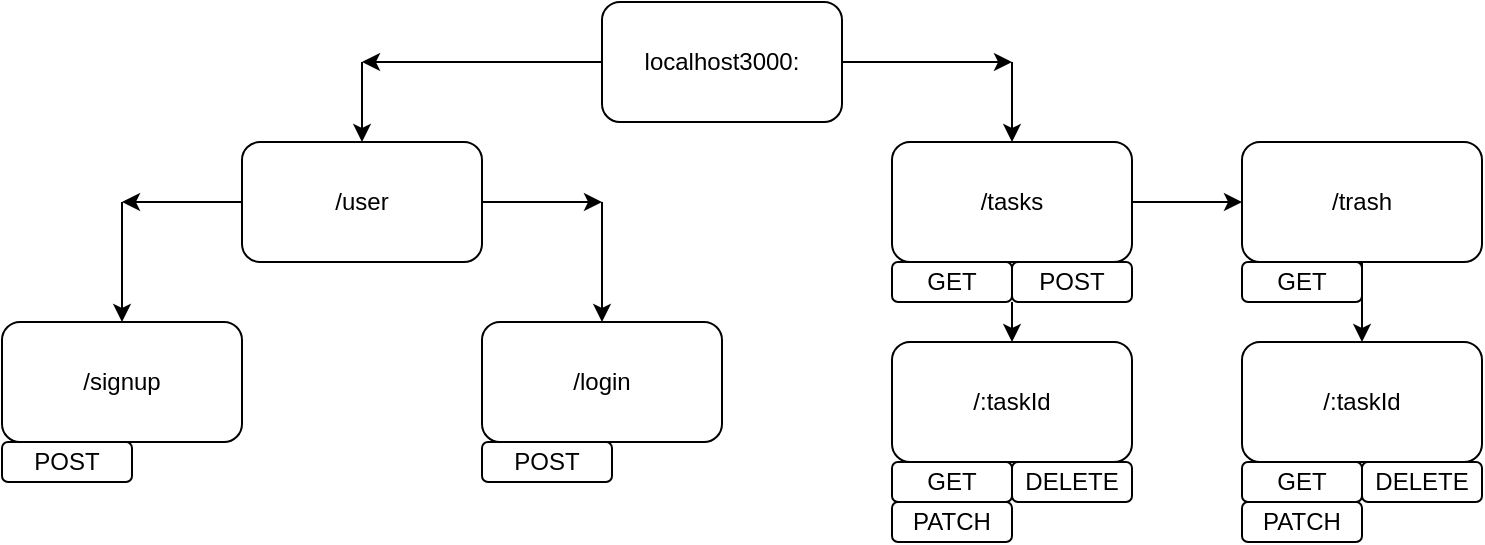 <mxfile>
    <diagram id="UUAY6n6ssNzGgC8z1DjZ" name="Page-1">
        <mxGraphModel dx="662" dy="361" grid="1" gridSize="10" guides="1" tooltips="1" connect="1" arrows="1" fold="1" page="0" pageScale="1" pageWidth="850" pageHeight="1100" background="none" math="0" shadow="0">
            <root>
                <mxCell id="0"/>
                <mxCell id="1" parent="0"/>
                <mxCell id="gU2htmq4c46HI2TYkAU_-2" style="edgeStyle=none;html=1;rounded=1;" parent="1" source="gU2htmq4c46HI2TYkAU_-1" edge="1">
                    <mxGeometry relative="1" as="geometry">
                        <mxPoint x="280" y="60" as="targetPoint"/>
                    </mxGeometry>
                </mxCell>
                <mxCell id="gU2htmq4c46HI2TYkAU_-1" value="localhost3000:" style="rounded=1;whiteSpace=wrap;html=1;" parent="1" vertex="1">
                    <mxGeometry x="400" y="30" width="120" height="60" as="geometry"/>
                </mxCell>
                <mxCell id="gU2htmq4c46HI2TYkAU_-3" value="" style="endArrow=classic;html=1;rounded=1;" parent="1" edge="1">
                    <mxGeometry width="50" height="50" relative="1" as="geometry">
                        <mxPoint x="280" y="60" as="sourcePoint"/>
                        <mxPoint x="280" y="100" as="targetPoint"/>
                    </mxGeometry>
                </mxCell>
                <mxCell id="gU2htmq4c46HI2TYkAU_-5" style="edgeStyle=none;html=1;exitX=1;exitY=0.5;exitDx=0;exitDy=0;rounded=1;" parent="1" source="gU2htmq4c46HI2TYkAU_-4" edge="1">
                    <mxGeometry relative="1" as="geometry">
                        <mxPoint x="400" y="130" as="targetPoint"/>
                    </mxGeometry>
                </mxCell>
                <mxCell id="gU2htmq4c46HI2TYkAU_-4" value="/user" style="rounded=1;whiteSpace=wrap;html=1;" parent="1" vertex="1">
                    <mxGeometry x="220" y="100" width="120" height="60" as="geometry"/>
                </mxCell>
                <mxCell id="gU2htmq4c46HI2TYkAU_-6" value="/login" style="rounded=1;whiteSpace=wrap;html=1;" parent="1" vertex="1">
                    <mxGeometry x="340" y="190" width="120" height="60" as="geometry"/>
                </mxCell>
                <mxCell id="gU2htmq4c46HI2TYkAU_-7" value="" style="endArrow=classic;html=1;entryX=0.5;entryY=0;entryDx=0;entryDy=0;rounded=1;" parent="1" target="gU2htmq4c46HI2TYkAU_-6" edge="1">
                    <mxGeometry width="50" height="50" relative="1" as="geometry">
                        <mxPoint x="400" y="130" as="sourcePoint"/>
                        <mxPoint x="490" y="140" as="targetPoint"/>
                    </mxGeometry>
                </mxCell>
                <mxCell id="gU2htmq4c46HI2TYkAU_-8" style="edgeStyle=none;html=1;exitX=0;exitY=0.5;exitDx=0;exitDy=0;rounded=1;" parent="1" source="gU2htmq4c46HI2TYkAU_-4" edge="1">
                    <mxGeometry relative="1" as="geometry">
                        <mxPoint x="160" y="130" as="targetPoint"/>
                        <mxPoint x="350" y="140" as="sourcePoint"/>
                    </mxGeometry>
                </mxCell>
                <mxCell id="gU2htmq4c46HI2TYkAU_-9" value="" style="endArrow=classic;html=1;entryX=0.5;entryY=0;entryDx=0;entryDy=0;rounded=1;" parent="1" edge="1">
                    <mxGeometry width="50" height="50" relative="1" as="geometry">
                        <mxPoint x="160" y="130" as="sourcePoint"/>
                        <mxPoint x="160" y="190" as="targetPoint"/>
                    </mxGeometry>
                </mxCell>
                <mxCell id="gU2htmq4c46HI2TYkAU_-10" value="/signup" style="rounded=1;whiteSpace=wrap;html=1;" parent="1" vertex="1">
                    <mxGeometry x="100" y="190" width="120" height="60" as="geometry"/>
                </mxCell>
                <mxCell id="gU2htmq4c46HI2TYkAU_-11" value="POST&lt;span style=&quot;color: rgba(0, 0, 0, 0); font-family: monospace; font-size: 0px; text-align: start;&quot;&gt;%3CmxGraphModel%3E%3Croot%3E%3CmxCell%20id%3D%220%22%2F%3E%3CmxCell%20id%3D%221%22%20parent%3D%220%22%2F%3E%3CmxCell%20id%3D%222%22%20value%3D%22%22%20style%3D%22rounded%3D0%3BwhiteSpace%3Dwrap%3Bhtml%3D1%3B%22%20vertex%3D%221%22%20parent%3D%221%22%3E%3CmxGeometry%20x%3D%22220%22%20y%3D%22200%22%20width%3D%22120%22%20height%3D%2260%22%20as%3D%22geometry%22%2F%3E%3C%2FmxCell%3E%3C%2Froot%3E%3C%2FmxGraphModel%3E&lt;/span&gt;" style="rounded=1;whiteSpace=wrap;html=1;" parent="1" vertex="1">
                    <mxGeometry x="100" y="250" width="65" height="20" as="geometry"/>
                </mxCell>
                <mxCell id="gU2htmq4c46HI2TYkAU_-12" value="POST&lt;span style=&quot;color: rgba(0, 0, 0, 0); font-family: monospace; font-size: 0px; text-align: start;&quot;&gt;%3CmxGraphModel%3E%3Croot%3E%3CmxCell%20id%3D%220%22%2F%3E%3CmxCell%20id%3D%221%22%20parent%3D%220%22%2F%3E%3CmxCell%20id%3D%222%22%20value%3D%22%22%20style%3D%22rounded%3D0%3BwhiteSpace%3Dwrap%3Bhtml%3D1%3B%22%20vertex%3D%221%22%20parent%3D%221%22%3E%3CmxGeometry%20x%3D%22220%22%20y%3D%22200%22%20width%3D%22120%22%20height%3D%2260%22%20as%3D%22geometry%22%2F%3E%3C%2FmxCell%3E%3C%2Froot%3E%3C%2FmxGraphModel%3E&lt;/span&gt;" style="rounded=1;whiteSpace=wrap;html=1;" parent="1" vertex="1">
                    <mxGeometry x="340" y="250" width="65" height="20" as="geometry"/>
                </mxCell>
                <mxCell id="gU2htmq4c46HI2TYkAU_-13" value="" style="endArrow=classic;html=1;exitX=1;exitY=0.5;exitDx=0;exitDy=0;rounded=1;" parent="1" source="gU2htmq4c46HI2TYkAU_-1" edge="1">
                    <mxGeometry width="50" height="50" relative="1" as="geometry">
                        <mxPoint x="515" y="190" as="sourcePoint"/>
                        <mxPoint x="605" y="60" as="targetPoint"/>
                    </mxGeometry>
                </mxCell>
                <mxCell id="gU2htmq4c46HI2TYkAU_-14" value="" style="endArrow=classic;html=1;rounded=1;" parent="1" edge="1">
                    <mxGeometry width="50" height="50" relative="1" as="geometry">
                        <mxPoint x="605" y="60" as="sourcePoint"/>
                        <mxPoint x="605" y="100" as="targetPoint"/>
                    </mxGeometry>
                </mxCell>
                <mxCell id="2" style="edgeStyle=none;html=1;" edge="1" parent="1" source="gU2htmq4c46HI2TYkAU_-16">
                    <mxGeometry relative="1" as="geometry">
                        <mxPoint x="720" y="130" as="targetPoint"/>
                    </mxGeometry>
                </mxCell>
                <mxCell id="gU2htmq4c46HI2TYkAU_-16" value="/tasks" style="rounded=1;whiteSpace=wrap;html=1;" parent="1" vertex="1">
                    <mxGeometry x="545" y="100" width="120" height="60" as="geometry"/>
                </mxCell>
                <mxCell id="gU2htmq4c46HI2TYkAU_-17" value="GET" style="rounded=1;whiteSpace=wrap;html=1;" parent="1" vertex="1">
                    <mxGeometry x="545" y="160" width="60" height="20" as="geometry"/>
                </mxCell>
                <mxCell id="gU2htmq4c46HI2TYkAU_-18" value="POST" style="rounded=1;whiteSpace=wrap;html=1;" parent="1" vertex="1">
                    <mxGeometry x="605" y="160" width="60" height="20" as="geometry"/>
                </mxCell>
                <mxCell id="gU2htmq4c46HI2TYkAU_-19" value="" style="endArrow=classic;html=1;exitX=1;exitY=1;exitDx=0;exitDy=0;rounded=1;" parent="1" source="gU2htmq4c46HI2TYkAU_-17" edge="1">
                    <mxGeometry width="50" height="50" relative="1" as="geometry">
                        <mxPoint x="515" y="190" as="sourcePoint"/>
                        <mxPoint x="605" y="200" as="targetPoint"/>
                    </mxGeometry>
                </mxCell>
                <mxCell id="gU2htmq4c46HI2TYkAU_-20" value="/:taskId" style="rounded=1;whiteSpace=wrap;html=1;" parent="1" vertex="1">
                    <mxGeometry x="545" y="200" width="120" height="60" as="geometry"/>
                </mxCell>
                <mxCell id="gU2htmq4c46HI2TYkAU_-23" value="GET" style="rounded=1;whiteSpace=wrap;html=1;" parent="1" vertex="1">
                    <mxGeometry x="545" y="260" width="60" height="20" as="geometry"/>
                </mxCell>
                <mxCell id="gU2htmq4c46HI2TYkAU_-24" value="DELETE" style="rounded=1;whiteSpace=wrap;html=1;" parent="1" vertex="1">
                    <mxGeometry x="605" y="260" width="60" height="20" as="geometry"/>
                </mxCell>
                <mxCell id="gU2htmq4c46HI2TYkAU_-25" value="PATCH" style="rounded=1;whiteSpace=wrap;html=1;" parent="1" vertex="1">
                    <mxGeometry x="545" y="280" width="60" height="20" as="geometry"/>
                </mxCell>
                <mxCell id="6" style="edgeStyle=none;html=1;" edge="1" parent="1" source="3">
                    <mxGeometry relative="1" as="geometry">
                        <mxPoint x="780" y="200" as="targetPoint"/>
                    </mxGeometry>
                </mxCell>
                <mxCell id="3" value="/trash" style="rounded=1;whiteSpace=wrap;html=1;" vertex="1" parent="1">
                    <mxGeometry x="720" y="100" width="120" height="60" as="geometry"/>
                </mxCell>
                <mxCell id="5" value="GET" style="rounded=1;whiteSpace=wrap;html=1;" vertex="1" parent="1">
                    <mxGeometry x="720" y="160" width="60" height="20" as="geometry"/>
                </mxCell>
                <mxCell id="7" value="/:taskId" style="rounded=1;whiteSpace=wrap;html=1;" vertex="1" parent="1">
                    <mxGeometry x="720" y="200" width="120" height="60" as="geometry"/>
                </mxCell>
                <mxCell id="8" value="GET" style="rounded=1;whiteSpace=wrap;html=1;" vertex="1" parent="1">
                    <mxGeometry x="720" y="260" width="60" height="20" as="geometry"/>
                </mxCell>
                <mxCell id="9" value="DELETE" style="rounded=1;whiteSpace=wrap;html=1;" vertex="1" parent="1">
                    <mxGeometry x="780" y="260" width="60" height="20" as="geometry"/>
                </mxCell>
                <mxCell id="10" value="PATCH" style="rounded=1;whiteSpace=wrap;html=1;" vertex="1" parent="1">
                    <mxGeometry x="720" y="280" width="60" height="20" as="geometry"/>
                </mxCell>
            </root>
        </mxGraphModel>
    </diagram>
</mxfile>